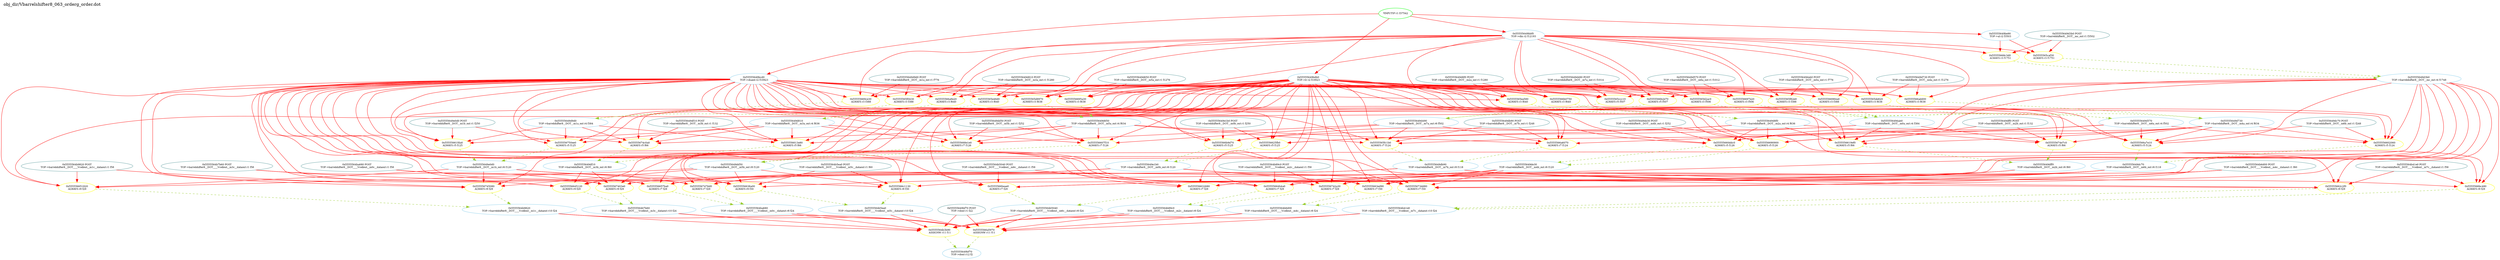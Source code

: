 digraph v3graph {
	graph	[label="obj_dir/Vbarrelshifter8_063_orderg_order.dot",
		 labelloc=t, labeljust=l,
		 //size="7.5,10",
		 rankdir=TB];
	n0x55555649ba30_0	[fontsize=8 label="0x55555649bf70 POST\n TOP->dout r1 f22", color=CadetBlue];
	n0x55555649ba30_1	[fontsize=8 label="0x5555564b41e0 POST\n TOP->barrelshifter8__DOT____Vcellout__m7c__dataout r1 f58", color=CadetBlue];
	n0x55555649ba30_2	[fontsize=8 label="0x5555564b5040 POST\n TOP->barrelshifter8__DOT____Vcellout__m6c__dataout r1 f58", color=CadetBlue];
	n0x55555649ba30_3	[fontsize=8 label="0x5555564b7b60 POST\n TOP->barrelshifter8__DOT____Vcellout__m3c__dataout r1 f58", color=CadetBlue];
	n0x55555649ba30_4	[fontsize=8 label="0x5555564b89c0 POST\n TOP->barrelshifter8__DOT____Vcellout__m2c__dataout r1 f58", color=CadetBlue];
	n0x55555649ba30_5	[fontsize=8 label="0x5555564b9820 POST\n TOP->barrelshifter8__DOT____Vcellout__m1c__dataout r1 f58", color=CadetBlue];
	n0x55555649ba30_6	[fontsize=8 label="0x5555564ba680 POST\n TOP->barrelshifter8__DOT____Vcellout__m0c__dataout r1 f58", color=CadetBlue];
	n0x55555649ba30_7	[fontsize=8 label="0x5555564b5ea0 POST\n TOP->barrelshifter8__DOT____Vcellout__m5c__dataout r1 f60", color=CadetBlue];
	n0x55555649ba30_8	[fontsize=8 label="0x5555564b6d00 POST\n TOP->barrelshifter8__DOT____Vcellout__m4c__dataout r1 f60", color=CadetBlue];
	n0x55555649ba30_9	[fontsize=8 label="0x55555649df10 POST\n TOP->barrelshifter8__DOT__m3b_out r1 f132", color=CadetBlue];
	n0x55555649ba30_10	[fontsize=8 label="0x55555649dff0 POST\n TOP->barrelshifter8__DOT__m2b_out r1 f132", color=CadetBlue];
	n0x55555649ba30_11	[fontsize=8 label="0x55555649db90 POST\n TOP->barrelshifter8__DOT__m7b_out r1 f248", color=CadetBlue];
	n0x55555649ba30_12	[fontsize=8 label="0x55555649dc70 POST\n TOP->barrelshifter8__DOT__m6b_out r1 f248", color=CadetBlue];
	n0x55555649ba30_13	[fontsize=8 label="0x55555649e0d0 POST\n TOP->barrelshifter8__DOT__m1b_out r1 f250", color=CadetBlue];
	n0x55555649ba30_14	[fontsize=8 label="0x55555649e1b0 POST\n TOP->barrelshifter8__DOT__m0b_out r1 f250", color=CadetBlue];
	n0x55555649ba30_15	[fontsize=8 label="0x55555649dd50 POST\n TOP->barrelshifter8__DOT__m5b_out r1 f252", color=CadetBlue];
	n0x55555649ba30_16	[fontsize=8 label="0x55555649de30 POST\n TOP->barrelshifter8__DOT__m4b_out r1 f252", color=CadetBlue];
	n0x55555649ba30_17	[fontsize=8 label="0x55555649d9d0 POST\n TOP->barrelshifter8__DOT__m1a_out r1 f776", color=CadetBlue];
	n0x55555649ba30_18	[fontsize=8 label="0x55555649dab0 POST\n TOP->barrelshifter8__DOT__m0a_out r1 f776", color=CadetBlue];
	n0x55555649ba30_19	[fontsize=8 label="0x55555649d570 POST\n TOP->barrelshifter8__DOT__m6a_out r1 f1012", color=CadetBlue];
	n0x55555649ba30_20	[fontsize=8 label="0x55555649d490 POST\n TOP->barrelshifter8__DOT__m7a_out r1 f1014", color=CadetBlue];
	n0x55555649ba30_21	[fontsize=8 label="0x55555649d650 POST\n TOP->barrelshifter8__DOT__m5a_out r1 f1276", color=CadetBlue];
	n0x55555649ba30_22	[fontsize=8 label="0x55555649d730 POST\n TOP->barrelshifter8__DOT__m4a_out r1 f1276", color=CadetBlue];
	n0x55555649ba30_23	[fontsize=8 label="0x55555649d810 POST\n TOP->barrelshifter8__DOT__m3a_out r1 f1280", color=CadetBlue];
	n0x55555649ba30_24	[fontsize=8 label="0x55555649d8f0 POST\n TOP->barrelshifter8__DOT__m2a_out r1 f1280", color=CadetBlue];
	n0x55555649ba30_25	[fontsize=8 label="0x55555649d3b0 POST\n TOP->barrelshifter8__DOT__mc_out r1 f3502", color=CadetBlue];
	n26	[fontsize=8 label="*INPUTS* r1 f37542", color=green];
	n0x55555649ba30_27	[fontsize=8 label="0x55555649be90\n TOP->al r2 f3503", color=skyblue];
	n0x55555649ba30_28	[fontsize=8 label="0x55555649bcd0\n TOP->shamt r2 f10923", color=skyblue];
	n0x55555649ba30_29	[fontsize=8 label="0x55555649bdb0\n TOP->lr r2 f10923", color=skyblue];
	n0x55555649ba30_30	[fontsize=8 label="0x55555649bbf0\n TOP->din r2 f12193", color=skyblue];
	n0x55555649ba30_31	[fontsize=8 label="0x5555565f0430\n ALWAYS r3 f388", color=yellow];
	n0x55555649ba30_32	[fontsize=8 label="0x5555565f62e0\n ALWAYS r3 f388", color=yellow];
	n0x55555649ba30_33	[fontsize=8 label="0x55555669ce30\n ALWAYS r3 f388", color=yellow];
	n0x55555649ba30_34	[fontsize=8 label="0x5555566984a0\n ALWAYS r3 f388", color=yellow];
	n0x55555649ba30_35	[fontsize=8 label="0x5555565d2ac0\n ALWAYS r3 f506", color=yellow];
	n0x55555649ba30_36	[fontsize=8 label="0x555556697e20\n ALWAYS r3 f506", color=yellow];
	n0x55555649ba30_37	[fontsize=8 label="0x5555565d8970\n ALWAYS r3 f638", color=yellow];
	n0x55555649ba30_38	[fontsize=8 label="0x5555565de820\n ALWAYS r3 f638", color=yellow];
	n0x55555649ba30_39	[fontsize=8 label="0x555556695a30\n ALWAYS r3 f638", color=yellow];
	n0x55555649ba30_40	[fontsize=8 label="0x5555566add00\n ALWAYS r3 f638", color=yellow];
	n0x55555649ba30_41	[fontsize=8 label="0x5555565e46d0\n ALWAYS r3 f640", color=yellow];
	n0x55555649ba30_42	[fontsize=8 label="0x5555565ea580\n ALWAYS r3 f640", color=yellow];
	n0x55555649ba30_43	[fontsize=8 label="0x5555566a9e20\n ALWAYS r3 f640", color=yellow];
	n0x55555649ba30_44	[fontsize=8 label="0x5555566b0750\n ALWAYS r3 f640", color=yellow];
	n0x55555649ba30_45	[fontsize=8 label="0x5555565caf30\n ALWAYS r3 f1751", color=yellow];
	n0x55555649ba30_46	[fontsize=8 label="0x55555668c3d0\n ALWAYS r3 f1751", color=yellow];
	n0x55555649ba30_47	[fontsize=8 label="0x55555649d9d0\n TOP->barrelshifter8__DOT__m1a_out r4 f384", color=skyblue];
	n0x55555649ba30_48	[fontsize=8 label="0x55555649dab0\n TOP->barrelshifter8__DOT__m0a_out r4 f384", color=skyblue];
	n0x55555649ba30_49	[fontsize=8 label="0x55555649d570\n TOP->barrelshifter8__DOT__m6a_out r4 f502", color=skyblue];
	n0x55555649ba30_50	[fontsize=8 label="0x55555649d650\n TOP->barrelshifter8__DOT__m5a_out r4 f634", color=skyblue];
	n0x55555649ba30_51	[fontsize=8 label="0x55555649d730\n TOP->barrelshifter8__DOT__m4a_out r4 f634", color=skyblue];
	n0x55555649ba30_52	[fontsize=8 label="0x55555649d810\n TOP->barrelshifter8__DOT__m3a_out r4 f636", color=skyblue];
	n0x55555649ba30_53	[fontsize=8 label="0x55555649d8f0\n TOP->barrelshifter8__DOT__m2a_out r4 f636", color=skyblue];
	n0x55555649ba30_54	[fontsize=8 label="0x55555649d3b0\n TOP->barrelshifter8__DOT__mc_out r4 f1748", color=skyblue];
	n0x55555649ba30_55	[fontsize=8 label="0x555556613e80\n ALWAYS r5 f66", color=yellow];
	n0x55555649ba30_56	[fontsize=8 label="0x555556619ef0\n ALWAYS r5 f66", color=yellow];
	n0x55555649ba30_57	[fontsize=8 label="0x55555674c0a0\n ALWAYS r5 f66", color=yellow];
	n0x55555649ba30_58	[fontsize=8 label="0x55555674e7c0\n ALWAYS r5 f66", color=yellow];
	n0x55555649ba30_59	[fontsize=8 label="0x555556602060\n ALWAYS r5 f124", color=yellow];
	n0x55555649ba30_60	[fontsize=8 label="0x5555566a7e10\n ALWAYS r5 f124", color=yellow];
	n0x55555649ba30_61	[fontsize=8 label="0x55555661fda0\n ALWAYS r5 f125", color=yellow];
	n0x55555649ba30_62	[fontsize=8 label="0x555556625fb0\n ALWAYS r5 f125", color=yellow];
	n0x55555649ba30_63	[fontsize=8 label="0x555556750ee0\n ALWAYS r5 f125", color=yellow];
	n0x55555649ba30_64	[fontsize=8 label="0x5555566b9d70\n ALWAYS r5 f125", color=yellow];
	n0x55555649ba30_65	[fontsize=8 label="0x55555660ddc0\n ALWAYS r5 f126", color=yellow];
	n0x55555649ba30_66	[fontsize=8 label="0x555556690900\n ALWAYS r5 f126", color=yellow];
	n0x55555649ba30_67	[fontsize=8 label="0x5555565ccc10\n ALWAYS r5 f507", color=yellow];
	n0x55555649ba30_68	[fontsize=8 label="0x5555566b2e70\n ALWAYS r5 f507", color=yellow];
	n0x55555649ba30_69	[fontsize=8 label="0x55555649df10\n TOP->barrelshifter8__DOT__m3b_out r6 f60", color=skyblue];
	n0x55555649ba30_70	[fontsize=8 label="0x55555649dff0\n TOP->barrelshifter8__DOT__m2b_out r6 f60", color=skyblue];
	n0x55555649ba30_71	[fontsize=8 label="0x55555649dc70\n TOP->barrelshifter8__DOT__m6b_out r6 f118", color=skyblue];
	n0x55555649ba30_72	[fontsize=8 label="0x55555649de30\n TOP->barrelshifter8__DOT__m4b_out r6 f120", color=skyblue];
	n0x55555649ba30_73	[fontsize=8 label="0x55555649e0d0\n TOP->barrelshifter8__DOT__m1b_out r6 f120", color=skyblue];
	n0x55555649ba30_74	[fontsize=8 label="0x55555649e1b0\n TOP->barrelshifter8__DOT__m0b_out r6 f120", color=skyblue];
	n0x55555649ba30_75	[fontsize=8 label="0x55555649d490\n TOP->barrelshifter8__DOT__m7a_out r6 f502", color=skyblue];
	n0x55555649ba30_76	[fontsize=8 label="0x555556632680\n ALWAYS r7 f29", color=yellow];
	n0x55555649ba30_77	[fontsize=8 label="0x55555664b4a0\n ALWAYS r7 f29", color=yellow];
	n0x55555649ba30_78	[fontsize=8 label="0x555556657ba0\n ALWAYS r7 f29", color=yellow];
	n0x55555649ba30_79	[fontsize=8 label="0x5555566beae0\n ALWAYS r7 f29", color=yellow];
	n0x55555649ba30_80	[fontsize=8 label="0x555556742a30\n ALWAYS r7 f29", color=yellow];
	n0x55555649ba30_81	[fontsize=8 label="0x5555567476d0\n ALWAYS r7 f29", color=yellow];
	n0x55555649ba30_82	[fontsize=8 label="0x55555663ed90\n ALWAYS r7 f30", color=yellow];
	n0x55555649ba30_83	[fontsize=8 label="0x55555673dd80\n ALWAYS r7 f30", color=yellow];
	n0x55555649ba30_84	[fontsize=8 label="0x5555565fc1b0\n ALWAYS r7 f124", color=yellow];
	n0x55555649ba30_85	[fontsize=8 label="0x5555566a6070\n ALWAYS r7 f124", color=yellow];
	n0x55555649ba30_86	[fontsize=8 label="0x555556607f10\n ALWAYS r7 f126", color=yellow];
	n0x55555649ba30_87	[fontsize=8 label="0x55555668e1e0\n ALWAYS r7 f126", color=yellow];
	n0x55555649ba30_88	[fontsize=8 label="0x5555564b5040\n TOP->barrelshifter8__DOT____Vcellout__m6c__dataout r8 f24", color=skyblue];
	n0x55555649ba30_89	[fontsize=8 label="0x5555564b6d00\n TOP->barrelshifter8__DOT____Vcellout__m4c__dataout r8 f24", color=skyblue];
	n0x55555649ba30_90	[fontsize=8 label="0x5555564b89c0\n TOP->barrelshifter8__DOT____Vcellout__m2c__dataout r8 f24", color=skyblue];
	n0x55555649ba30_91	[fontsize=8 label="0x5555564ba680\n TOP->barrelshifter8__DOT____Vcellout__m0c__dataout r8 f24", color=skyblue];
	n0x55555649ba30_92	[fontsize=8 label="0x55555649db90\n TOP->barrelshifter8__DOT__m7b_out r8 f118", color=skyblue];
	n0x55555649ba30_93	[fontsize=8 label="0x55555649dd50\n TOP->barrelshifter8__DOT__m5b_out r8 f120", color=skyblue];
	n0x55555649ba30_94	[fontsize=8 label="0x55555662c2f0\n ALWAYS r9 f29", color=yellow];
	n0x55555649ba30_95	[fontsize=8 label="0x555556645120\n ALWAYS r9 f29", color=yellow];
	n0x55555649ba30_96	[fontsize=8 label="0x555556651820\n ALWAYS r9 f29", color=yellow];
	n0x55555649ba30_97	[fontsize=8 label="0x5555566bc480\n ALWAYS r9 f29", color=yellow];
	n0x55555649ba30_98	[fontsize=8 label="0x5555567403e0\n ALWAYS r9 f29", color=yellow];
	n0x55555649ba30_99	[fontsize=8 label="0x555556745080\n ALWAYS r9 f29", color=yellow];
	n0x55555649ba30_100	[fontsize=8 label="0x555556638a00\n ALWAYS r9 f30", color=yellow];
	n0x55555649ba30_101	[fontsize=8 label="0x5555566c1130\n ALWAYS r9 f30", color=yellow];
	n0x55555649ba30_102	[fontsize=8 label="0x5555564b41e0\n TOP->barrelshifter8__DOT____Vcellout__m7c__dataout r10 f24", color=skyblue];
	n0x55555649ba30_103	[fontsize=8 label="0x5555564b5ea0\n TOP->barrelshifter8__DOT____Vcellout__m5c__dataout r10 f24", color=skyblue];
	n0x55555649ba30_104	[fontsize=8 label="0x5555564b7b60\n TOP->barrelshifter8__DOT____Vcellout__m3c__dataout r10 f24", color=skyblue];
	n0x55555649ba30_105	[fontsize=8 label="0x5555564b9820\n TOP->barrelshifter8__DOT____Vcellout__m1c__dataout r10 f24", color=skyblue];
	n0x55555649ba30_106	[fontsize=8 label="0x5555564b3b90\n ASSIGNW r11 f11", color=yellow];
	n0x55555649ba30_107	[fontsize=8 label="0x5555566a5970\n ASSIGNW r11 f11", color=yellow];
	n0x55555649ba30_108	[fontsize=8 label="0x55555649bf70\n TOP->dout r12 f2", color=skyblue];
	n0x55555649ba30_0 -> n0x55555649ba30_106 [fontsize=8 label="" weight=2 color=red];
	n0x55555649ba30_0 -> n0x55555649ba30_107 [fontsize=8 label="" weight=2 color=red];
	n0x55555649ba30_1 -> n0x55555649ba30_94 [fontsize=8 label="" weight=2 color=red];
	n0x55555649ba30_1 -> n0x55555649ba30_97 [fontsize=8 label="" weight=2 color=red];
	n0x55555649ba30_2 -> n0x55555649ba30_76 [fontsize=8 label="" weight=2 color=red];
	n0x55555649ba30_2 -> n0x55555649ba30_79 [fontsize=8 label="" weight=2 color=red];
	n0x55555649ba30_3 -> n0x55555649ba30_95 [fontsize=8 label="" weight=2 color=red];
	n0x55555649ba30_3 -> n0x55555649ba30_98 [fontsize=8 label="" weight=2 color=red];
	n0x55555649ba30_4 -> n0x55555649ba30_77 [fontsize=8 label="" weight=2 color=red];
	n0x55555649ba30_4 -> n0x55555649ba30_80 [fontsize=8 label="" weight=2 color=red];
	n0x55555649ba30_5 -> n0x55555649ba30_96 [fontsize=8 label="" weight=2 color=red];
	n0x55555649ba30_5 -> n0x55555649ba30_99 [fontsize=8 label="" weight=2 color=red];
	n0x55555649ba30_6 -> n0x55555649ba30_78 [fontsize=8 label="" weight=2 color=red];
	n0x55555649ba30_6 -> n0x55555649ba30_81 [fontsize=8 label="" weight=2 color=red];
	n0x55555649ba30_7 -> n0x55555649ba30_100 [fontsize=8 label="" weight=2 color=red];
	n0x55555649ba30_7 -> n0x55555649ba30_101 [fontsize=8 label="" weight=2 color=red];
	n0x55555649ba30_8 -> n0x55555649ba30_82 [fontsize=8 label="" weight=2 color=red];
	n0x55555649ba30_8 -> n0x55555649ba30_83 [fontsize=8 label="" weight=2 color=red];
	n0x55555649ba30_9 -> n0x55555649ba30_55 [fontsize=8 label="" weight=2 color=red];
	n0x55555649ba30_9 -> n0x55555649ba30_57 [fontsize=8 label="" weight=2 color=red];
	n0x55555649ba30_10 -> n0x55555649ba30_56 [fontsize=8 label="" weight=2 color=red];
	n0x55555649ba30_10 -> n0x55555649ba30_58 [fontsize=8 label="" weight=2 color=red];
	n0x55555649ba30_11 -> n0x55555649ba30_84 [fontsize=8 label="" weight=2 color=red];
	n0x55555649ba30_11 -> n0x55555649ba30_85 [fontsize=8 label="" weight=2 color=red];
	n0x55555649ba30_12 -> n0x55555649ba30_59 [fontsize=8 label="" weight=2 color=red];
	n0x55555649ba30_12 -> n0x55555649ba30_60 [fontsize=8 label="" weight=2 color=red];
	n0x55555649ba30_13 -> n0x55555649ba30_61 [fontsize=8 label="" weight=2 color=red];
	n0x55555649ba30_13 -> n0x55555649ba30_63 [fontsize=8 label="" weight=2 color=red];
	n0x55555649ba30_14 -> n0x55555649ba30_62 [fontsize=8 label="" weight=2 color=red];
	n0x55555649ba30_14 -> n0x55555649ba30_64 [fontsize=8 label="" weight=2 color=red];
	n0x55555649ba30_15 -> n0x55555649ba30_86 [fontsize=8 label="" weight=2 color=red];
	n0x55555649ba30_15 -> n0x55555649ba30_87 [fontsize=8 label="" weight=2 color=red];
	n0x55555649ba30_16 -> n0x55555649ba30_65 [fontsize=8 label="" weight=2 color=red];
	n0x55555649ba30_16 -> n0x55555649ba30_66 [fontsize=8 label="" weight=2 color=red];
	n0x55555649ba30_17 -> n0x55555649ba30_31 [fontsize=8 label="" weight=2 color=red];
	n0x55555649ba30_17 -> n0x55555649ba30_33 [fontsize=8 label="" weight=2 color=red];
	n0x55555649ba30_18 -> n0x55555649ba30_32 [fontsize=8 label="" weight=2 color=red];
	n0x55555649ba30_18 -> n0x55555649ba30_34 [fontsize=8 label="" weight=2 color=red];
	n0x55555649ba30_19 -> n0x55555649ba30_35 [fontsize=8 label="" weight=2 color=red];
	n0x55555649ba30_19 -> n0x55555649ba30_36 [fontsize=8 label="" weight=2 color=red];
	n0x55555649ba30_20 -> n0x55555649ba30_67 [fontsize=8 label="" weight=2 color=red];
	n0x55555649ba30_20 -> n0x55555649ba30_68 [fontsize=8 label="" weight=2 color=red];
	n0x55555649ba30_21 -> n0x55555649ba30_37 [fontsize=8 label="" weight=2 color=red];
	n0x55555649ba30_21 -> n0x55555649ba30_39 [fontsize=8 label="" weight=2 color=red];
	n0x55555649ba30_22 -> n0x55555649ba30_38 [fontsize=8 label="" weight=2 color=red];
	n0x55555649ba30_22 -> n0x55555649ba30_40 [fontsize=8 label="" weight=2 color=red];
	n0x55555649ba30_23 -> n0x55555649ba30_41 [fontsize=8 label="" weight=2 color=red];
	n0x55555649ba30_23 -> n0x55555649ba30_43 [fontsize=8 label="" weight=2 color=red];
	n0x55555649ba30_24 -> n0x55555649ba30_42 [fontsize=8 label="" weight=2 color=red];
	n0x55555649ba30_24 -> n0x55555649ba30_44 [fontsize=8 label="" weight=2 color=red];
	n0x55555649ba30_25 -> n0x55555649ba30_45 [fontsize=8 label="" weight=2 color=red];
	n0x55555649ba30_25 -> n0x55555649ba30_46 [fontsize=8 label="" weight=2 color=red];
	n26 -> n0x55555649ba30_27 [fontsize=8 label="" weight=1 color=red];
	n26 -> n0x55555649ba30_28 [fontsize=8 label="" weight=1 color=red];
	n26 -> n0x55555649ba30_29 [fontsize=8 label="" weight=1 color=red];
	n26 -> n0x55555649ba30_30 [fontsize=8 label="" weight=1 color=red];
	n0x55555649ba30_27 -> n0x55555649ba30_45 [fontsize=8 label="" weight=8 color=red];
	n0x55555649ba30_27 -> n0x55555649ba30_46 [fontsize=8 label="" weight=8 color=red];
	n0x55555649ba30_28 -> n0x55555649ba30_31 [fontsize=8 label="" weight=8 color=red];
	n0x55555649ba30_28 -> n0x55555649ba30_32 [fontsize=8 label="" weight=8 color=red];
	n0x55555649ba30_28 -> n0x55555649ba30_33 [fontsize=8 label="" weight=8 color=red];
	n0x55555649ba30_28 -> n0x55555649ba30_34 [fontsize=8 label="" weight=8 color=red];
	n0x55555649ba30_28 -> n0x55555649ba30_35 [fontsize=8 label="" weight=8 color=red];
	n0x55555649ba30_28 -> n0x55555649ba30_36 [fontsize=8 label="" weight=8 color=red];
	n0x55555649ba30_28 -> n0x55555649ba30_37 [fontsize=8 label="" weight=8 color=red];
	n0x55555649ba30_28 -> n0x55555649ba30_38 [fontsize=8 label="" weight=8 color=red];
	n0x55555649ba30_28 -> n0x55555649ba30_39 [fontsize=8 label="" weight=8 color=red];
	n0x55555649ba30_28 -> n0x55555649ba30_40 [fontsize=8 label="" weight=8 color=red];
	n0x55555649ba30_28 -> n0x55555649ba30_41 [fontsize=8 label="" weight=8 color=red];
	n0x55555649ba30_28 -> n0x55555649ba30_42 [fontsize=8 label="" weight=8 color=red];
	n0x55555649ba30_28 -> n0x55555649ba30_43 [fontsize=8 label="" weight=8 color=red];
	n0x55555649ba30_28 -> n0x55555649ba30_44 [fontsize=8 label="" weight=8 color=red];
	n0x55555649ba30_28 -> n0x55555649ba30_55 [fontsize=8 label="" weight=8 color=red];
	n0x55555649ba30_28 -> n0x55555649ba30_56 [fontsize=8 label="" weight=8 color=red];
	n0x55555649ba30_28 -> n0x55555649ba30_57 [fontsize=8 label="" weight=8 color=red];
	n0x55555649ba30_28 -> n0x55555649ba30_58 [fontsize=8 label="" weight=8 color=red];
	n0x55555649ba30_28 -> n0x55555649ba30_59 [fontsize=8 label="" weight=8 color=red];
	n0x55555649ba30_28 -> n0x55555649ba30_60 [fontsize=8 label="" weight=8 color=red];
	n0x55555649ba30_28 -> n0x55555649ba30_61 [fontsize=8 label="" weight=8 color=red];
	n0x55555649ba30_28 -> n0x55555649ba30_62 [fontsize=8 label="" weight=8 color=red];
	n0x55555649ba30_28 -> n0x55555649ba30_63 [fontsize=8 label="" weight=8 color=red];
	n0x55555649ba30_28 -> n0x55555649ba30_64 [fontsize=8 label="" weight=8 color=red];
	n0x55555649ba30_28 -> n0x55555649ba30_65 [fontsize=8 label="" weight=8 color=red];
	n0x55555649ba30_28 -> n0x55555649ba30_66 [fontsize=8 label="" weight=8 color=red];
	n0x55555649ba30_28 -> n0x55555649ba30_67 [fontsize=8 label="" weight=8 color=red];
	n0x55555649ba30_28 -> n0x55555649ba30_68 [fontsize=8 label="" weight=8 color=red];
	n0x55555649ba30_28 -> n0x55555649ba30_76 [fontsize=8 label="" weight=8 color=red];
	n0x55555649ba30_28 -> n0x55555649ba30_77 [fontsize=8 label="" weight=8 color=red];
	n0x55555649ba30_28 -> n0x55555649ba30_78 [fontsize=8 label="" weight=8 color=red];
	n0x55555649ba30_28 -> n0x55555649ba30_79 [fontsize=8 label="" weight=8 color=red];
	n0x55555649ba30_28 -> n0x55555649ba30_80 [fontsize=8 label="" weight=8 color=red];
	n0x55555649ba30_28 -> n0x55555649ba30_81 [fontsize=8 label="" weight=8 color=red];
	n0x55555649ba30_28 -> n0x55555649ba30_82 [fontsize=8 label="" weight=8 color=red];
	n0x55555649ba30_28 -> n0x55555649ba30_83 [fontsize=8 label="" weight=8 color=red];
	n0x55555649ba30_28 -> n0x55555649ba30_84 [fontsize=8 label="" weight=8 color=red];
	n0x55555649ba30_28 -> n0x55555649ba30_85 [fontsize=8 label="" weight=8 color=red];
	n0x55555649ba30_28 -> n0x55555649ba30_86 [fontsize=8 label="" weight=8 color=red];
	n0x55555649ba30_28 -> n0x55555649ba30_87 [fontsize=8 label="" weight=8 color=red];
	n0x55555649ba30_28 -> n0x55555649ba30_94 [fontsize=8 label="" weight=8 color=red];
	n0x55555649ba30_28 -> n0x55555649ba30_95 [fontsize=8 label="" weight=8 color=red];
	n0x55555649ba30_28 -> n0x55555649ba30_96 [fontsize=8 label="" weight=8 color=red];
	n0x55555649ba30_28 -> n0x55555649ba30_97 [fontsize=8 label="" weight=8 color=red];
	n0x55555649ba30_28 -> n0x55555649ba30_98 [fontsize=8 label="" weight=8 color=red];
	n0x55555649ba30_28 -> n0x55555649ba30_99 [fontsize=8 label="" weight=8 color=red];
	n0x55555649ba30_28 -> n0x55555649ba30_100 [fontsize=8 label="" weight=8 color=red];
	n0x55555649ba30_28 -> n0x55555649ba30_101 [fontsize=8 label="" weight=8 color=red];
	n0x55555649ba30_29 -> n0x55555649ba30_31 [fontsize=8 label="" weight=8 color=red];
	n0x55555649ba30_29 -> n0x55555649ba30_32 [fontsize=8 label="" weight=8 color=red];
	n0x55555649ba30_29 -> n0x55555649ba30_33 [fontsize=8 label="" weight=8 color=red];
	n0x55555649ba30_29 -> n0x55555649ba30_34 [fontsize=8 label="" weight=8 color=red];
	n0x55555649ba30_29 -> n0x55555649ba30_35 [fontsize=8 label="" weight=8 color=red];
	n0x55555649ba30_29 -> n0x55555649ba30_36 [fontsize=8 label="" weight=8 color=red];
	n0x55555649ba30_29 -> n0x55555649ba30_37 [fontsize=8 label="" weight=8 color=red];
	n0x55555649ba30_29 -> n0x55555649ba30_38 [fontsize=8 label="" weight=8 color=red];
	n0x55555649ba30_29 -> n0x55555649ba30_39 [fontsize=8 label="" weight=8 color=red];
	n0x55555649ba30_29 -> n0x55555649ba30_40 [fontsize=8 label="" weight=8 color=red];
	n0x55555649ba30_29 -> n0x55555649ba30_41 [fontsize=8 label="" weight=8 color=red];
	n0x55555649ba30_29 -> n0x55555649ba30_42 [fontsize=8 label="" weight=8 color=red];
	n0x55555649ba30_29 -> n0x55555649ba30_43 [fontsize=8 label="" weight=8 color=red];
	n0x55555649ba30_29 -> n0x55555649ba30_44 [fontsize=8 label="" weight=8 color=red];
	n0x55555649ba30_29 -> n0x55555649ba30_55 [fontsize=8 label="" weight=8 color=red];
	n0x55555649ba30_29 -> n0x55555649ba30_56 [fontsize=8 label="" weight=8 color=red];
	n0x55555649ba30_29 -> n0x55555649ba30_57 [fontsize=8 label="" weight=8 color=red];
	n0x55555649ba30_29 -> n0x55555649ba30_58 [fontsize=8 label="" weight=8 color=red];
	n0x55555649ba30_29 -> n0x55555649ba30_59 [fontsize=8 label="" weight=8 color=red];
	n0x55555649ba30_29 -> n0x55555649ba30_60 [fontsize=8 label="" weight=8 color=red];
	n0x55555649ba30_29 -> n0x55555649ba30_61 [fontsize=8 label="" weight=8 color=red];
	n0x55555649ba30_29 -> n0x55555649ba30_62 [fontsize=8 label="" weight=8 color=red];
	n0x55555649ba30_29 -> n0x55555649ba30_63 [fontsize=8 label="" weight=8 color=red];
	n0x55555649ba30_29 -> n0x55555649ba30_64 [fontsize=8 label="" weight=8 color=red];
	n0x55555649ba30_29 -> n0x55555649ba30_65 [fontsize=8 label="" weight=8 color=red];
	n0x55555649ba30_29 -> n0x55555649ba30_66 [fontsize=8 label="" weight=8 color=red];
	n0x55555649ba30_29 -> n0x55555649ba30_67 [fontsize=8 label="" weight=8 color=red];
	n0x55555649ba30_29 -> n0x55555649ba30_68 [fontsize=8 label="" weight=8 color=red];
	n0x55555649ba30_29 -> n0x55555649ba30_76 [fontsize=8 label="" weight=8 color=red];
	n0x55555649ba30_29 -> n0x55555649ba30_77 [fontsize=8 label="" weight=8 color=red];
	n0x55555649ba30_29 -> n0x55555649ba30_78 [fontsize=8 label="" weight=8 color=red];
	n0x55555649ba30_29 -> n0x55555649ba30_79 [fontsize=8 label="" weight=8 color=red];
	n0x55555649ba30_29 -> n0x55555649ba30_80 [fontsize=8 label="" weight=8 color=red];
	n0x55555649ba30_29 -> n0x55555649ba30_81 [fontsize=8 label="" weight=8 color=red];
	n0x55555649ba30_29 -> n0x55555649ba30_82 [fontsize=8 label="" weight=8 color=red];
	n0x55555649ba30_29 -> n0x55555649ba30_83 [fontsize=8 label="" weight=8 color=red];
	n0x55555649ba30_29 -> n0x55555649ba30_84 [fontsize=8 label="" weight=8 color=red];
	n0x55555649ba30_29 -> n0x55555649ba30_85 [fontsize=8 label="" weight=8 color=red];
	n0x55555649ba30_29 -> n0x55555649ba30_86 [fontsize=8 label="" weight=8 color=red];
	n0x55555649ba30_29 -> n0x55555649ba30_87 [fontsize=8 label="" weight=8 color=red];
	n0x55555649ba30_29 -> n0x55555649ba30_94 [fontsize=8 label="" weight=8 color=red];
	n0x55555649ba30_29 -> n0x55555649ba30_95 [fontsize=8 label="" weight=8 color=red];
	n0x55555649ba30_29 -> n0x55555649ba30_96 [fontsize=8 label="" weight=8 color=red];
	n0x55555649ba30_29 -> n0x55555649ba30_97 [fontsize=8 label="" weight=8 color=red];
	n0x55555649ba30_29 -> n0x55555649ba30_98 [fontsize=8 label="" weight=8 color=red];
	n0x55555649ba30_29 -> n0x55555649ba30_99 [fontsize=8 label="" weight=8 color=red];
	n0x55555649ba30_29 -> n0x55555649ba30_100 [fontsize=8 label="" weight=8 color=red];
	n0x55555649ba30_29 -> n0x55555649ba30_101 [fontsize=8 label="" weight=8 color=red];
	n0x55555649ba30_30 -> n0x55555649ba30_31 [fontsize=8 label="" weight=8 color=red];
	n0x55555649ba30_30 -> n0x55555649ba30_32 [fontsize=8 label="" weight=8 color=red];
	n0x55555649ba30_30 -> n0x55555649ba30_33 [fontsize=8 label="" weight=8 color=red];
	n0x55555649ba30_30 -> n0x55555649ba30_34 [fontsize=8 label="" weight=8 color=red];
	n0x55555649ba30_30 -> n0x55555649ba30_35 [fontsize=8 label="" weight=8 color=red];
	n0x55555649ba30_30 -> n0x55555649ba30_36 [fontsize=8 label="" weight=8 color=red];
	n0x55555649ba30_30 -> n0x55555649ba30_37 [fontsize=8 label="" weight=8 color=red];
	n0x55555649ba30_30 -> n0x55555649ba30_38 [fontsize=8 label="" weight=8 color=red];
	n0x55555649ba30_30 -> n0x55555649ba30_39 [fontsize=8 label="" weight=8 color=red];
	n0x55555649ba30_30 -> n0x55555649ba30_40 [fontsize=8 label="" weight=8 color=red];
	n0x55555649ba30_30 -> n0x55555649ba30_41 [fontsize=8 label="" weight=8 color=red];
	n0x55555649ba30_30 -> n0x55555649ba30_42 [fontsize=8 label="" weight=8 color=red];
	n0x55555649ba30_30 -> n0x55555649ba30_43 [fontsize=8 label="" weight=8 color=red];
	n0x55555649ba30_30 -> n0x55555649ba30_44 [fontsize=8 label="" weight=8 color=red];
	n0x55555649ba30_30 -> n0x55555649ba30_45 [fontsize=8 label="" weight=8 color=red];
	n0x55555649ba30_30 -> n0x55555649ba30_46 [fontsize=8 label="" weight=8 color=red];
	n0x55555649ba30_30 -> n0x55555649ba30_67 [fontsize=8 label="" weight=8 color=red];
	n0x55555649ba30_30 -> n0x55555649ba30_68 [fontsize=8 label="" weight=8 color=red];
	n0x55555649ba30_31 -> n0x55555649ba30_47 [fontsize=8 label="" weight=1 color=yellowGreen style=dashed];
	n0x55555649ba30_32 -> n0x55555649ba30_48 [fontsize=8 label="" weight=1 color=yellowGreen style=dashed];
	n0x55555649ba30_33 -> n0x55555649ba30_47 [fontsize=8 label="" weight=1 color=yellowGreen style=dashed];
	n0x55555649ba30_34 -> n0x55555649ba30_48 [fontsize=8 label="" weight=1 color=yellowGreen style=dashed];
	n0x55555649ba30_35 -> n0x55555649ba30_49 [fontsize=8 label="" weight=1 color=yellowGreen style=dashed];
	n0x55555649ba30_36 -> n0x55555649ba30_49 [fontsize=8 label="" weight=1 color=yellowGreen style=dashed];
	n0x55555649ba30_37 -> n0x55555649ba30_50 [fontsize=8 label="" weight=1 color=yellowGreen style=dashed];
	n0x55555649ba30_38 -> n0x55555649ba30_51 [fontsize=8 label="" weight=1 color=yellowGreen style=dashed];
	n0x55555649ba30_39 -> n0x55555649ba30_50 [fontsize=8 label="" weight=1 color=yellowGreen style=dashed];
	n0x55555649ba30_40 -> n0x55555649ba30_51 [fontsize=8 label="" weight=1 color=yellowGreen style=dashed];
	n0x55555649ba30_41 -> n0x55555649ba30_52 [fontsize=8 label="" weight=1 color=yellowGreen style=dashed];
	n0x55555649ba30_42 -> n0x55555649ba30_53 [fontsize=8 label="" weight=1 color=yellowGreen style=dashed];
	n0x55555649ba30_43 -> n0x55555649ba30_52 [fontsize=8 label="" weight=1 color=yellowGreen style=dashed];
	n0x55555649ba30_44 -> n0x55555649ba30_53 [fontsize=8 label="" weight=1 color=yellowGreen style=dashed];
	n0x55555649ba30_45 -> n0x55555649ba30_54 [fontsize=8 label="" weight=1 color=yellowGreen style=dashed];
	n0x55555649ba30_46 -> n0x55555649ba30_54 [fontsize=8 label="" weight=1 color=yellowGreen style=dashed];
	n0x55555649ba30_47 -> n0x55555649ba30_55 [fontsize=8 label="" weight=8 color=red];
	n0x55555649ba30_47 -> n0x55555649ba30_57 [fontsize=8 label="" weight=8 color=red];
	n0x55555649ba30_47 -> n0x55555649ba30_61 [fontsize=8 label="" weight=8 color=red];
	n0x55555649ba30_47 -> n0x55555649ba30_63 [fontsize=8 label="" weight=8 color=red];
	n0x55555649ba30_48 -> n0x55555649ba30_56 [fontsize=8 label="" weight=8 color=red];
	n0x55555649ba30_48 -> n0x55555649ba30_58 [fontsize=8 label="" weight=8 color=red];
	n0x55555649ba30_48 -> n0x55555649ba30_62 [fontsize=8 label="" weight=8 color=red];
	n0x55555649ba30_48 -> n0x55555649ba30_64 [fontsize=8 label="" weight=8 color=red];
	n0x55555649ba30_49 -> n0x55555649ba30_59 [fontsize=8 label="" weight=8 color=red];
	n0x55555649ba30_49 -> n0x55555649ba30_60 [fontsize=8 label="" weight=8 color=red];
	n0x55555649ba30_49 -> n0x55555649ba30_65 [fontsize=8 label="" weight=8 color=red];
	n0x55555649ba30_49 -> n0x55555649ba30_66 [fontsize=8 label="" weight=8 color=red];
	n0x55555649ba30_50 -> n0x55555649ba30_55 [fontsize=8 label="" weight=8 color=red];
	n0x55555649ba30_50 -> n0x55555649ba30_57 [fontsize=8 label="" weight=8 color=red];
	n0x55555649ba30_50 -> n0x55555649ba30_84 [fontsize=8 label="" weight=8 color=red];
	n0x55555649ba30_50 -> n0x55555649ba30_85 [fontsize=8 label="" weight=8 color=red];
	n0x55555649ba30_50 -> n0x55555649ba30_86 [fontsize=8 label="" weight=8 color=red];
	n0x55555649ba30_50 -> n0x55555649ba30_87 [fontsize=8 label="" weight=8 color=red];
	n0x55555649ba30_51 -> n0x55555649ba30_56 [fontsize=8 label="" weight=8 color=red];
	n0x55555649ba30_51 -> n0x55555649ba30_58 [fontsize=8 label="" weight=8 color=red];
	n0x55555649ba30_51 -> n0x55555649ba30_59 [fontsize=8 label="" weight=8 color=red];
	n0x55555649ba30_51 -> n0x55555649ba30_60 [fontsize=8 label="" weight=8 color=red];
	n0x55555649ba30_51 -> n0x55555649ba30_65 [fontsize=8 label="" weight=8 color=red];
	n0x55555649ba30_51 -> n0x55555649ba30_66 [fontsize=8 label="" weight=8 color=red];
	n0x55555649ba30_52 -> n0x55555649ba30_55 [fontsize=8 label="" weight=8 color=red];
	n0x55555649ba30_52 -> n0x55555649ba30_57 [fontsize=8 label="" weight=8 color=red];
	n0x55555649ba30_52 -> n0x55555649ba30_61 [fontsize=8 label="" weight=8 color=red];
	n0x55555649ba30_52 -> n0x55555649ba30_63 [fontsize=8 label="" weight=8 color=red];
	n0x55555649ba30_52 -> n0x55555649ba30_86 [fontsize=8 label="" weight=8 color=red];
	n0x55555649ba30_52 -> n0x55555649ba30_87 [fontsize=8 label="" weight=8 color=red];
	n0x55555649ba30_53 -> n0x55555649ba30_56 [fontsize=8 label="" weight=8 color=red];
	n0x55555649ba30_53 -> n0x55555649ba30_58 [fontsize=8 label="" weight=8 color=red];
	n0x55555649ba30_53 -> n0x55555649ba30_62 [fontsize=8 label="" weight=8 color=red];
	n0x55555649ba30_53 -> n0x55555649ba30_64 [fontsize=8 label="" weight=8 color=red];
	n0x55555649ba30_53 -> n0x55555649ba30_65 [fontsize=8 label="" weight=8 color=red];
	n0x55555649ba30_53 -> n0x55555649ba30_66 [fontsize=8 label="" weight=8 color=red];
	n0x55555649ba30_54 -> n0x55555649ba30_59 [fontsize=8 label="" weight=8 color=red];
	n0x55555649ba30_54 -> n0x55555649ba30_60 [fontsize=8 label="" weight=8 color=red];
	n0x55555649ba30_54 -> n0x55555649ba30_67 [fontsize=8 label="" weight=8 color=red];
	n0x55555649ba30_54 -> n0x55555649ba30_68 [fontsize=8 label="" weight=8 color=red];
	n0x55555649ba30_54 -> n0x55555649ba30_76 [fontsize=8 label="" weight=8 color=red];
	n0x55555649ba30_54 -> n0x55555649ba30_79 [fontsize=8 label="" weight=8 color=red];
	n0x55555649ba30_54 -> n0x55555649ba30_82 [fontsize=8 label="" weight=8 color=red];
	n0x55555649ba30_54 -> n0x55555649ba30_83 [fontsize=8 label="" weight=8 color=red];
	n0x55555649ba30_54 -> n0x55555649ba30_84 [fontsize=8 label="" weight=8 color=red];
	n0x55555649ba30_54 -> n0x55555649ba30_85 [fontsize=8 label="" weight=8 color=red];
	n0x55555649ba30_54 -> n0x55555649ba30_94 [fontsize=8 label="" weight=8 color=red];
	n0x55555649ba30_54 -> n0x55555649ba30_97 [fontsize=8 label="" weight=8 color=red];
	n0x55555649ba30_54 -> n0x55555649ba30_100 [fontsize=8 label="" weight=8 color=red];
	n0x55555649ba30_54 -> n0x55555649ba30_101 [fontsize=8 label="" weight=8 color=red];
	n0x55555649ba30_55 -> n0x55555649ba30_69 [fontsize=8 label="" weight=1 color=yellowGreen style=dashed];
	n0x55555649ba30_56 -> n0x55555649ba30_70 [fontsize=8 label="" weight=1 color=yellowGreen style=dashed];
	n0x55555649ba30_57 -> n0x55555649ba30_69 [fontsize=8 label="" weight=1 color=yellowGreen style=dashed];
	n0x55555649ba30_58 -> n0x55555649ba30_70 [fontsize=8 label="" weight=1 color=yellowGreen style=dashed];
	n0x55555649ba30_59 -> n0x55555649ba30_71 [fontsize=8 label="" weight=1 color=yellowGreen style=dashed];
	n0x55555649ba30_60 -> n0x55555649ba30_71 [fontsize=8 label="" weight=1 color=yellowGreen style=dashed];
	n0x55555649ba30_61 -> n0x55555649ba30_73 [fontsize=8 label="" weight=1 color=yellowGreen style=dashed];
	n0x55555649ba30_62 -> n0x55555649ba30_74 [fontsize=8 label="" weight=1 color=yellowGreen style=dashed];
	n0x55555649ba30_63 -> n0x55555649ba30_73 [fontsize=8 label="" weight=1 color=yellowGreen style=dashed];
	n0x55555649ba30_64 -> n0x55555649ba30_74 [fontsize=8 label="" weight=1 color=yellowGreen style=dashed];
	n0x55555649ba30_65 -> n0x55555649ba30_72 [fontsize=8 label="" weight=1 color=yellowGreen style=dashed];
	n0x55555649ba30_66 -> n0x55555649ba30_72 [fontsize=8 label="" weight=1 color=yellowGreen style=dashed];
	n0x55555649ba30_67 -> n0x55555649ba30_75 [fontsize=8 label="" weight=1 color=yellowGreen style=dashed];
	n0x55555649ba30_68 -> n0x55555649ba30_75 [fontsize=8 label="" weight=1 color=yellowGreen style=dashed];
	n0x55555649ba30_69 -> n0x55555649ba30_95 [fontsize=8 label="" weight=8 color=red];
	n0x55555649ba30_69 -> n0x55555649ba30_98 [fontsize=8 label="" weight=8 color=red];
	n0x55555649ba30_70 -> n0x55555649ba30_77 [fontsize=8 label="" weight=8 color=red];
	n0x55555649ba30_70 -> n0x55555649ba30_80 [fontsize=8 label="" weight=8 color=red];
	n0x55555649ba30_71 -> n0x55555649ba30_76 [fontsize=8 label="" weight=8 color=red];
	n0x55555649ba30_71 -> n0x55555649ba30_77 [fontsize=8 label="" weight=8 color=red];
	n0x55555649ba30_71 -> n0x55555649ba30_79 [fontsize=8 label="" weight=8 color=red];
	n0x55555649ba30_71 -> n0x55555649ba30_80 [fontsize=8 label="" weight=8 color=red];
	n0x55555649ba30_72 -> n0x55555649ba30_78 [fontsize=8 label="" weight=8 color=red];
	n0x55555649ba30_72 -> n0x55555649ba30_81 [fontsize=8 label="" weight=8 color=red];
	n0x55555649ba30_72 -> n0x55555649ba30_82 [fontsize=8 label="" weight=8 color=red];
	n0x55555649ba30_72 -> n0x55555649ba30_83 [fontsize=8 label="" weight=8 color=red];
	n0x55555649ba30_73 -> n0x55555649ba30_96 [fontsize=8 label="" weight=8 color=red];
	n0x55555649ba30_73 -> n0x55555649ba30_99 [fontsize=8 label="" weight=8 color=red];
	n0x55555649ba30_73 -> n0x55555649ba30_100 [fontsize=8 label="" weight=8 color=red];
	n0x55555649ba30_73 -> n0x55555649ba30_101 [fontsize=8 label="" weight=8 color=red];
	n0x55555649ba30_74 -> n0x55555649ba30_78 [fontsize=8 label="" weight=8 color=red];
	n0x55555649ba30_74 -> n0x55555649ba30_81 [fontsize=8 label="" weight=8 color=red];
	n0x55555649ba30_74 -> n0x55555649ba30_82 [fontsize=8 label="" weight=8 color=red];
	n0x55555649ba30_74 -> n0x55555649ba30_83 [fontsize=8 label="" weight=8 color=red];
	n0x55555649ba30_75 -> n0x55555649ba30_84 [fontsize=8 label="" weight=8 color=red];
	n0x55555649ba30_75 -> n0x55555649ba30_85 [fontsize=8 label="" weight=8 color=red];
	n0x55555649ba30_75 -> n0x55555649ba30_86 [fontsize=8 label="" weight=8 color=red];
	n0x55555649ba30_75 -> n0x55555649ba30_87 [fontsize=8 label="" weight=8 color=red];
	n0x55555649ba30_76 -> n0x55555649ba30_88 [fontsize=8 label="" weight=1 color=yellowGreen style=dashed];
	n0x55555649ba30_77 -> n0x55555649ba30_90 [fontsize=8 label="" weight=1 color=yellowGreen style=dashed];
	n0x55555649ba30_78 -> n0x55555649ba30_91 [fontsize=8 label="" weight=1 color=yellowGreen style=dashed];
	n0x55555649ba30_79 -> n0x55555649ba30_88 [fontsize=8 label="" weight=1 color=yellowGreen style=dashed];
	n0x55555649ba30_80 -> n0x55555649ba30_90 [fontsize=8 label="" weight=1 color=yellowGreen style=dashed];
	n0x55555649ba30_81 -> n0x55555649ba30_91 [fontsize=8 label="" weight=1 color=yellowGreen style=dashed];
	n0x55555649ba30_82 -> n0x55555649ba30_89 [fontsize=8 label="" weight=1 color=yellowGreen style=dashed];
	n0x55555649ba30_83 -> n0x55555649ba30_89 [fontsize=8 label="" weight=1 color=yellowGreen style=dashed];
	n0x55555649ba30_84 -> n0x55555649ba30_92 [fontsize=8 label="" weight=1 color=yellowGreen style=dashed];
	n0x55555649ba30_85 -> n0x55555649ba30_92 [fontsize=8 label="" weight=1 color=yellowGreen style=dashed];
	n0x55555649ba30_86 -> n0x55555649ba30_93 [fontsize=8 label="" weight=1 color=yellowGreen style=dashed];
	n0x55555649ba30_87 -> n0x55555649ba30_93 [fontsize=8 label="" weight=1 color=yellowGreen style=dashed];
	n0x55555649ba30_88 -> n0x55555649ba30_106 [fontsize=8 label="" weight=8 color=red];
	n0x55555649ba30_88 -> n0x55555649ba30_107 [fontsize=8 label="" weight=8 color=red];
	n0x55555649ba30_89 -> n0x55555649ba30_106 [fontsize=8 label="" weight=8 color=red];
	n0x55555649ba30_89 -> n0x55555649ba30_107 [fontsize=8 label="" weight=8 color=red];
	n0x55555649ba30_90 -> n0x55555649ba30_106 [fontsize=8 label="" weight=8 color=red];
	n0x55555649ba30_90 -> n0x55555649ba30_107 [fontsize=8 label="" weight=8 color=red];
	n0x55555649ba30_91 -> n0x55555649ba30_106 [fontsize=8 label="" weight=8 color=red];
	n0x55555649ba30_91 -> n0x55555649ba30_107 [fontsize=8 label="" weight=8 color=red];
	n0x55555649ba30_92 -> n0x55555649ba30_94 [fontsize=8 label="" weight=8 color=red];
	n0x55555649ba30_92 -> n0x55555649ba30_95 [fontsize=8 label="" weight=8 color=red];
	n0x55555649ba30_92 -> n0x55555649ba30_97 [fontsize=8 label="" weight=8 color=red];
	n0x55555649ba30_92 -> n0x55555649ba30_98 [fontsize=8 label="" weight=8 color=red];
	n0x55555649ba30_93 -> n0x55555649ba30_96 [fontsize=8 label="" weight=8 color=red];
	n0x55555649ba30_93 -> n0x55555649ba30_99 [fontsize=8 label="" weight=8 color=red];
	n0x55555649ba30_93 -> n0x55555649ba30_100 [fontsize=8 label="" weight=8 color=red];
	n0x55555649ba30_93 -> n0x55555649ba30_101 [fontsize=8 label="" weight=8 color=red];
	n0x55555649ba30_94 -> n0x55555649ba30_102 [fontsize=8 label="" weight=1 color=yellowGreen style=dashed];
	n0x55555649ba30_95 -> n0x55555649ba30_104 [fontsize=8 label="" weight=1 color=yellowGreen style=dashed];
	n0x55555649ba30_96 -> n0x55555649ba30_105 [fontsize=8 label="" weight=1 color=yellowGreen style=dashed];
	n0x55555649ba30_97 -> n0x55555649ba30_102 [fontsize=8 label="" weight=1 color=yellowGreen style=dashed];
	n0x55555649ba30_98 -> n0x55555649ba30_104 [fontsize=8 label="" weight=1 color=yellowGreen style=dashed];
	n0x55555649ba30_99 -> n0x55555649ba30_105 [fontsize=8 label="" weight=1 color=yellowGreen style=dashed];
	n0x55555649ba30_100 -> n0x55555649ba30_103 [fontsize=8 label="" weight=1 color=yellowGreen style=dashed];
	n0x55555649ba30_101 -> n0x55555649ba30_103 [fontsize=8 label="" weight=1 color=yellowGreen style=dashed];
	n0x55555649ba30_102 -> n0x55555649ba30_106 [fontsize=8 label="" weight=8 color=red];
	n0x55555649ba30_102 -> n0x55555649ba30_107 [fontsize=8 label="" weight=8 color=red];
	n0x55555649ba30_103 -> n0x55555649ba30_106 [fontsize=8 label="" weight=8 color=red];
	n0x55555649ba30_103 -> n0x55555649ba30_107 [fontsize=8 label="" weight=8 color=red];
	n0x55555649ba30_104 -> n0x55555649ba30_106 [fontsize=8 label="" weight=8 color=red];
	n0x55555649ba30_104 -> n0x55555649ba30_107 [fontsize=8 label="" weight=8 color=red];
	n0x55555649ba30_105 -> n0x55555649ba30_106 [fontsize=8 label="" weight=8 color=red];
	n0x55555649ba30_105 -> n0x55555649ba30_107 [fontsize=8 label="" weight=8 color=red];
	n0x55555649ba30_106 -> n0x55555649ba30_108 [fontsize=8 label="" weight=1 color=yellowGreen style=dashed];
	n0x55555649ba30_107 -> n0x55555649ba30_108 [fontsize=8 label="" weight=1 color=yellowGreen style=dashed];
}
